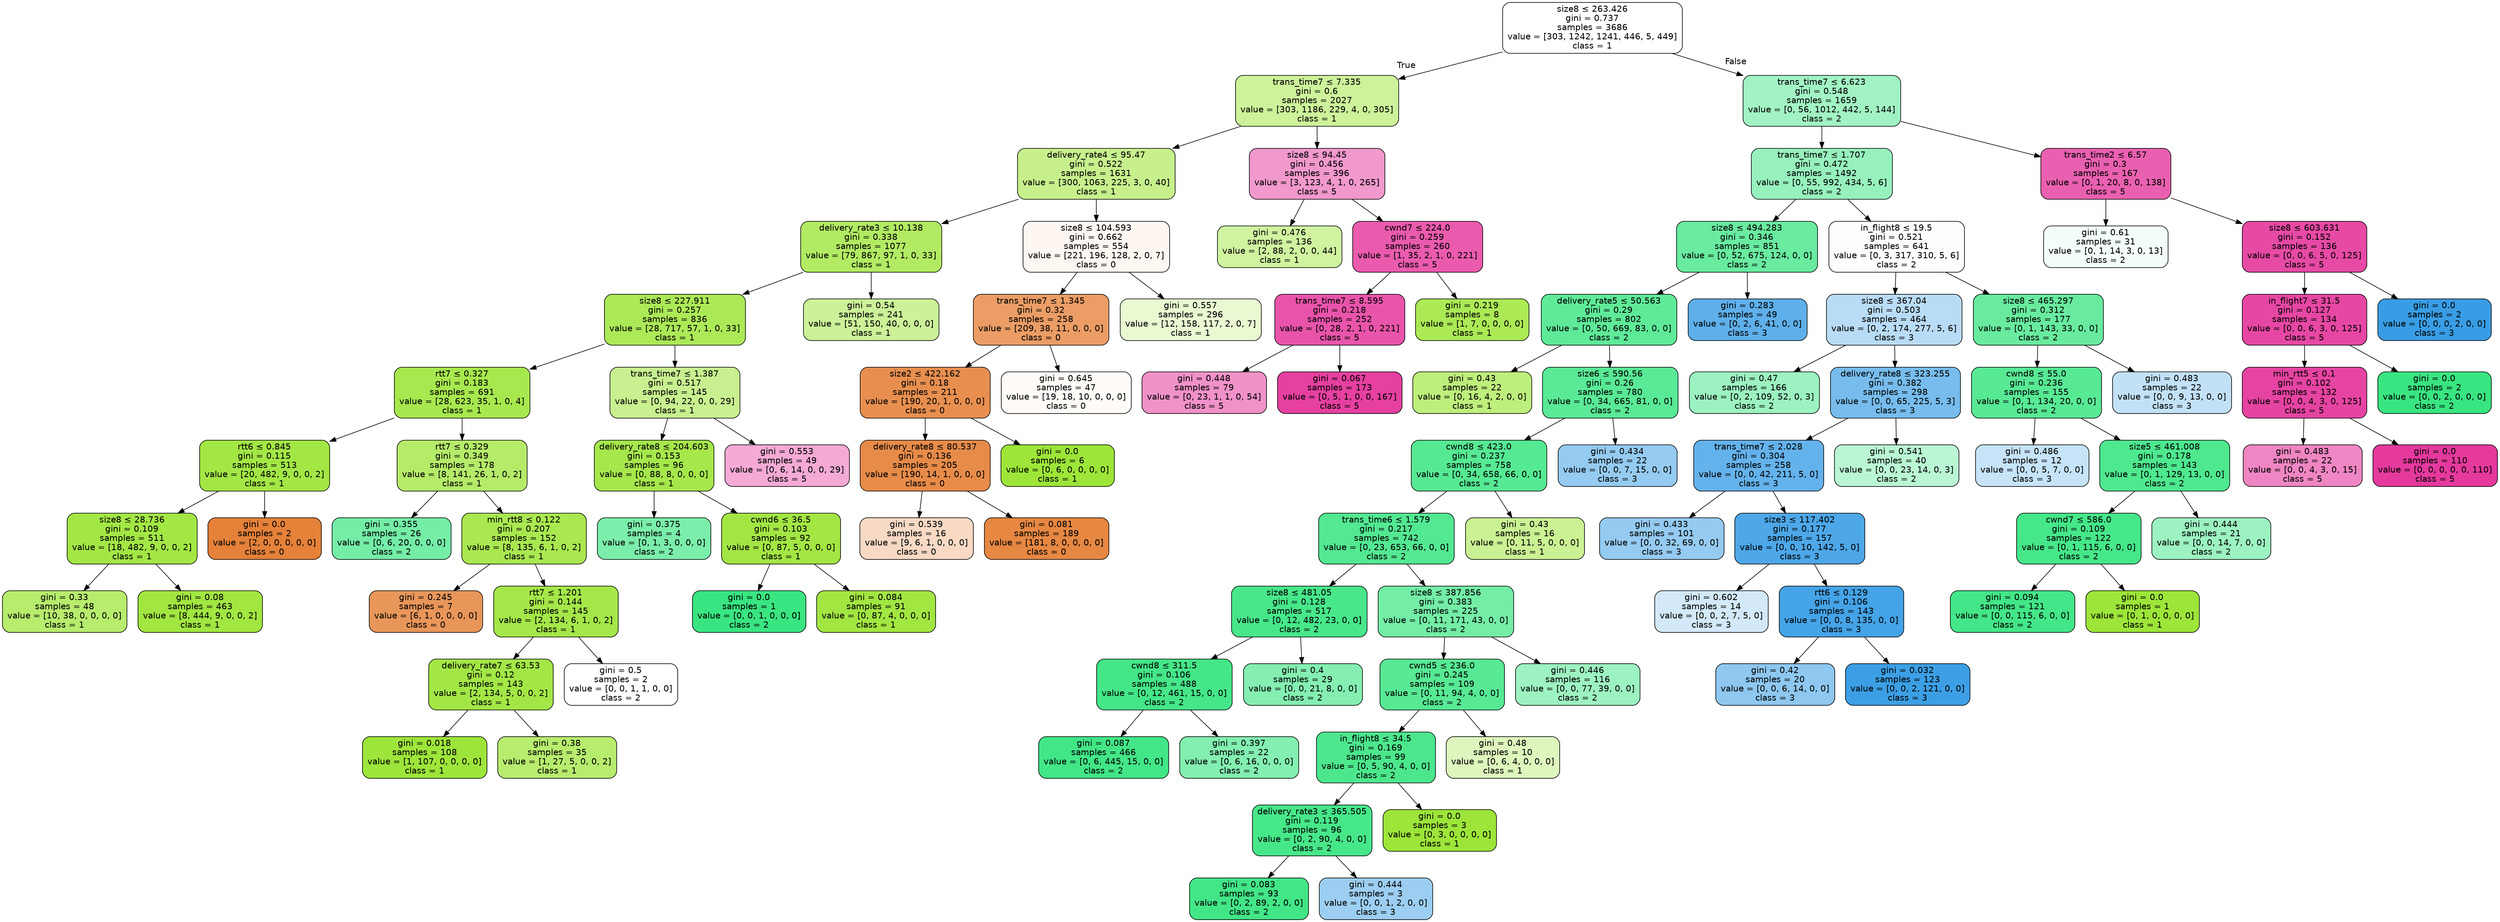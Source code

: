 digraph Tree {
node [shape=box, style="filled, rounded", color="black", fontname="helvetica"] ;
edge [fontname="helvetica"] ;
0 [label=<size8 &le; 263.426<br/>gini = 0.737<br/>samples = 3686<br/>value = [303, 1242, 1241, 446, 5, 449]<br/>class = 1>, fillcolor="#ffffff"] ;
1 [label=<trans_time7 &le; 7.335<br/>gini = 0.6<br/>samples = 2027<br/>value = [303, 1186, 229, 4, 0, 305]<br/>class = 1>, fillcolor="#cdf29a"] ;
0 -> 1 [labeldistance=2.5, labelangle=45, headlabel="True"] ;
2 [label=<delivery_rate4 &le; 95.47<br/>gini = 0.522<br/>samples = 1631<br/>value = [300, 1063, 225, 3, 0, 40]<br/>class = 1>, fillcolor="#c7f08d"] ;
1 -> 2 ;
3 [label=<delivery_rate3 &le; 10.138<br/>gini = 0.338<br/>samples = 1077<br/>value = [79, 867, 97, 1, 0, 33]<br/>class = 1>, fillcolor="#b2eb63"] ;
2 -> 3 ;
4 [label=<size8 &le; 227.911<br/>gini = 0.257<br/>samples = 836<br/>value = [28, 717, 57, 1, 0, 33]<br/>class = 1>, fillcolor="#ace957"] ;
3 -> 4 ;
5 [label=<rtt7 &le; 0.327<br/>gini = 0.183<br/>samples = 691<br/>value = [28, 623, 35, 1, 0, 4]<br/>class = 1>, fillcolor="#a7e84e"] ;
4 -> 5 ;
6 [label=<rtt6 &le; 0.845<br/>gini = 0.115<br/>samples = 513<br/>value = [20, 482, 9, 0, 0, 2]<br/>class = 1>, fillcolor="#a3e745"] ;
5 -> 6 ;
7 [label=<size8 &le; 28.736<br/>gini = 0.109<br/>samples = 511<br/>value = [18, 482, 9, 0, 0, 2]<br/>class = 1>, fillcolor="#a3e745"] ;
6 -> 7 ;
8 [label=<gini = 0.33<br/>samples = 48<br/>value = [10, 38, 0, 0, 0, 0]<br/>class = 1>, fillcolor="#b7ec6d"] ;
7 -> 8 ;
9 [label=<gini = 0.08<br/>samples = 463<br/>value = [8, 444, 9, 0, 0, 2]<br/>class = 1>, fillcolor="#a1e641"] ;
7 -> 9 ;
10 [label=<gini = 0.0<br/>samples = 2<br/>value = [2, 0, 0, 0, 0, 0]<br/>class = 0>, fillcolor="#e58139"] ;
6 -> 10 ;
11 [label=<rtt7 &le; 0.329<br/>gini = 0.349<br/>samples = 178<br/>value = [8, 141, 26, 1, 0, 2]<br/>class = 1>, fillcolor="#b5eb69"] ;
5 -> 11 ;
12 [label=<gini = 0.355<br/>samples = 26<br/>value = [0, 6, 20, 0, 0, 0]<br/>class = 2>, fillcolor="#74eda7"] ;
11 -> 12 ;
13 [label=<min_rtt8 &le; 0.122<br/>gini = 0.207<br/>samples = 152<br/>value = [8, 135, 6, 1, 0, 2]<br/>class = 1>, fillcolor="#a9e850"] ;
11 -> 13 ;
14 [label=<gini = 0.245<br/>samples = 7<br/>value = [6, 1, 0, 0, 0, 0]<br/>class = 0>, fillcolor="#e9965a"] ;
13 -> 14 ;
15 [label=<rtt7 &le; 1.201<br/>gini = 0.144<br/>samples = 145<br/>value = [2, 134, 6, 1, 0, 2]<br/>class = 1>, fillcolor="#a5e749"] ;
13 -> 15 ;
16 [label=<delivery_rate7 &le; 63.53<br/>gini = 0.12<br/>samples = 143<br/>value = [2, 134, 5, 0, 0, 2]<br/>class = 1>, fillcolor="#a3e746"] ;
15 -> 16 ;
17 [label=<gini = 0.018<br/>samples = 108<br/>value = [1, 107, 0, 0, 0, 0]<br/>class = 1>, fillcolor="#9ee53b"] ;
16 -> 17 ;
18 [label=<gini = 0.38<br/>samples = 35<br/>value = [1, 27, 5, 0, 0, 2]<br/>class = 1>, fillcolor="#b7ec6e"] ;
16 -> 18 ;
19 [label=<gini = 0.5<br/>samples = 2<br/>value = [0, 0, 1, 1, 0, 0]<br/>class = 2>, fillcolor="#ffffff"] ;
15 -> 19 ;
20 [label=<trans_time7 &le; 1.387<br/>gini = 0.517<br/>samples = 145<br/>value = [0, 94, 22, 0, 0, 29]<br/>class = 1>, fillcolor="#c8f090"] ;
4 -> 20 ;
21 [label=<delivery_rate8 &le; 204.603<br/>gini = 0.153<br/>samples = 96<br/>value = [0, 88, 8, 0, 0, 0]<br/>class = 1>, fillcolor="#a6e74b"] ;
20 -> 21 ;
22 [label=<gini = 0.375<br/>samples = 4<br/>value = [0, 1, 3, 0, 0, 0]<br/>class = 2>, fillcolor="#7beeab"] ;
21 -> 22 ;
23 [label=<cwnd6 &le; 36.5<br/>gini = 0.103<br/>samples = 92<br/>value = [0, 87, 5, 0, 0, 0]<br/>class = 1>, fillcolor="#a3e644"] ;
21 -> 23 ;
24 [label=<gini = 0.0<br/>samples = 1<br/>value = [0, 0, 1, 0, 0, 0]<br/>class = 2>, fillcolor="#39e581"] ;
23 -> 24 ;
25 [label=<gini = 0.084<br/>samples = 91<br/>value = [0, 87, 4, 0, 0, 0]<br/>class = 1>, fillcolor="#a2e642"] ;
23 -> 25 ;
26 [label=<gini = 0.553<br/>samples = 49<br/>value = [0, 6, 14, 0, 0, 29]<br/>class = 5>, fillcolor="#f4aad5"] ;
20 -> 26 ;
27 [label=<gini = 0.54<br/>samples = 241<br/>value = [51, 150, 40, 0, 0, 0]<br/>class = 1>, fillcolor="#ccf198"] ;
3 -> 27 ;
28 [label=<size8 &le; 104.593<br/>gini = 0.662<br/>samples = 554<br/>value = [221, 196, 128, 2, 0, 7]<br/>class = 0>, fillcolor="#fdf6f1"] ;
2 -> 28 ;
29 [label=<trans_time7 &le; 1.345<br/>gini = 0.32<br/>samples = 258<br/>value = [209, 38, 11, 0, 0, 0]<br/>class = 0>, fillcolor="#eb9d65"] ;
28 -> 29 ;
30 [label=<size2 &le; 422.162<br/>gini = 0.18<br/>samples = 211<br/>value = [190, 20, 1, 0, 0, 0]<br/>class = 0>, fillcolor="#e88f4f"] ;
29 -> 30 ;
31 [label=<delivery_rate8 &le; 80.537<br/>gini = 0.136<br/>samples = 205<br/>value = [190, 14, 1, 0, 0, 0]<br/>class = 0>, fillcolor="#e78b49"] ;
30 -> 31 ;
32 [label=<gini = 0.539<br/>samples = 16<br/>value = [9, 6, 1, 0, 0, 0]<br/>class = 0>, fillcolor="#f7d9c4"] ;
31 -> 32 ;
33 [label=<gini = 0.081<br/>samples = 189<br/>value = [181, 8, 0, 0, 0, 0]<br/>class = 0>, fillcolor="#e68742"] ;
31 -> 33 ;
34 [label=<gini = 0.0<br/>samples = 6<br/>value = [0, 6, 0, 0, 0, 0]<br/>class = 1>, fillcolor="#9de539"] ;
30 -> 34 ;
35 [label=<gini = 0.645<br/>samples = 47<br/>value = [19, 18, 10, 0, 0, 0]<br/>class = 0>, fillcolor="#fefbf8"] ;
29 -> 35 ;
36 [label=<gini = 0.557<br/>samples = 296<br/>value = [12, 158, 117, 2, 0, 7]<br/>class = 1>, fillcolor="#e9f9d2"] ;
28 -> 36 ;
37 [label=<size8 &le; 94.45<br/>gini = 0.456<br/>samples = 396<br/>value = [3, 123, 4, 1, 0, 265]<br/>class = 5>, fillcolor="#f198cc"] ;
1 -> 37 ;
38 [label=<gini = 0.476<br/>samples = 136<br/>value = [2, 88, 2, 0, 0, 44]<br/>class = 1>, fillcolor="#d0f3a0"] ;
37 -> 38 ;
39 [label=<cwnd7 &le; 224.0<br/>gini = 0.259<br/>samples = 260<br/>value = [1, 35, 2, 1, 0, 221]<br/>class = 5>, fillcolor="#ea5bae"] ;
37 -> 39 ;
40 [label=<trans_time7 &le; 8.595<br/>gini = 0.218<br/>samples = 252<br/>value = [0, 28, 2, 1, 0, 221]<br/>class = 5>, fillcolor="#e954ab"] ;
39 -> 40 ;
41 [label=<gini = 0.448<br/>samples = 79<br/>value = [0, 23, 1, 1, 0, 54]<br/>class = 5>, fillcolor="#f191c9"] ;
40 -> 41 ;
42 [label=<gini = 0.067<br/>samples = 173<br/>value = [0, 5, 1, 0, 0, 167]<br/>class = 5>, fillcolor="#e640a0"] ;
40 -> 42 ;
43 [label=<gini = 0.219<br/>samples = 8<br/>value = [1, 7, 0, 0, 0, 0]<br/>class = 1>, fillcolor="#abe955"] ;
39 -> 43 ;
44 [label=<trans_time7 &le; 6.623<br/>gini = 0.548<br/>samples = 1659<br/>value = [0, 56, 1012, 442, 5, 144]<br/>class = 2>, fillcolor="#a2f3c4"] ;
0 -> 44 [labeldistance=2.5, labelangle=-45, headlabel="False"] ;
45 [label=<trans_time7 &le; 1.707<br/>gini = 0.472<br/>samples = 1492<br/>value = [0, 55, 992, 434, 5, 6]<br/>class = 2>, fillcolor="#97f1bd"] ;
44 -> 45 ;
46 [label=<size8 &le; 494.283<br/>gini = 0.346<br/>samples = 851<br/>value = [0, 52, 675, 124, 0, 0]<br/>class = 2>, fillcolor="#69eba0"] ;
45 -> 46 ;
47 [label=<delivery_rate5 &le; 50.563<br/>gini = 0.29<br/>samples = 802<br/>value = [0, 50, 669, 83, 0, 0]<br/>class = 2>, fillcolor="#5eea98"] ;
46 -> 47 ;
48 [label=<gini = 0.43<br/>samples = 22<br/>value = [0, 16, 4, 2, 0, 0]<br/>class = 1>, fillcolor="#beee7b"] ;
47 -> 48 ;
49 [label=<size6 &le; 590.56<br/>gini = 0.26<br/>samples = 780<br/>value = [0, 34, 665, 81, 0, 0]<br/>class = 2>, fillcolor="#5ae996"] ;
47 -> 49 ;
50 [label=<cwnd8 &le; 423.0<br/>gini = 0.237<br/>samples = 758<br/>value = [0, 34, 658, 66, 0, 0]<br/>class = 2>, fillcolor="#56e993"] ;
49 -> 50 ;
51 [label=<trans_time6 &le; 1.579<br/>gini = 0.217<br/>samples = 742<br/>value = [0, 23, 653, 66, 0, 0]<br/>class = 2>, fillcolor="#53e892"] ;
50 -> 51 ;
52 [label=<size8 &le; 481.05<br/>gini = 0.128<br/>samples = 517<br/>value = [0, 12, 482, 23, 0, 0]<br/>class = 2>, fillcolor="#47e78a"] ;
51 -> 52 ;
53 [label=<cwnd8 &le; 311.5<br/>gini = 0.106<br/>samples = 488<br/>value = [0, 12, 461, 15, 0, 0]<br/>class = 2>, fillcolor="#44e688"] ;
52 -> 53 ;
54 [label=<gini = 0.087<br/>samples = 466<br/>value = [0, 6, 445, 15, 0, 0]<br/>class = 2>, fillcolor="#42e687"] ;
53 -> 54 ;
55 [label=<gini = 0.397<br/>samples = 22<br/>value = [0, 6, 16, 0, 0, 0]<br/>class = 2>, fillcolor="#83efb0"] ;
53 -> 55 ;
56 [label=<gini = 0.4<br/>samples = 29<br/>value = [0, 0, 21, 8, 0, 0]<br/>class = 2>, fillcolor="#84efb1"] ;
52 -> 56 ;
57 [label=<size8 &le; 387.856<br/>gini = 0.383<br/>samples = 225<br/>value = [0, 11, 171, 43, 0, 0]<br/>class = 2>, fillcolor="#74eda6"] ;
51 -> 57 ;
58 [label=<cwnd5 &le; 236.0<br/>gini = 0.245<br/>samples = 109<br/>value = [0, 11, 94, 4, 0, 0]<br/>class = 2>, fillcolor="#57e994"] ;
57 -> 58 ;
59 [label=<in_flight8 &le; 34.5<br/>gini = 0.169<br/>samples = 99<br/>value = [0, 5, 90, 4, 0, 0]<br/>class = 2>, fillcolor="#4ce78d"] ;
58 -> 59 ;
60 [label=<delivery_rate3 &le; 365.505<br/>gini = 0.119<br/>samples = 96<br/>value = [0, 2, 90, 4, 0, 0]<br/>class = 2>, fillcolor="#46e789"] ;
59 -> 60 ;
61 [label=<gini = 0.083<br/>samples = 93<br/>value = [0, 2, 89, 2, 0, 0]<br/>class = 2>, fillcolor="#42e687"] ;
60 -> 61 ;
62 [label=<gini = 0.444<br/>samples = 3<br/>value = [0, 0, 1, 2, 0, 0]<br/>class = 3>, fillcolor="#9ccef2"] ;
60 -> 62 ;
63 [label=<gini = 0.0<br/>samples = 3<br/>value = [0, 3, 0, 0, 0, 0]<br/>class = 1>, fillcolor="#9de539"] ;
59 -> 63 ;
64 [label=<gini = 0.48<br/>samples = 10<br/>value = [0, 6, 4, 0, 0, 0]<br/>class = 1>, fillcolor="#def6bd"] ;
58 -> 64 ;
65 [label=<gini = 0.446<br/>samples = 116<br/>value = [0, 0, 77, 39, 0, 0]<br/>class = 2>, fillcolor="#9df2c1"] ;
57 -> 65 ;
66 [label=<gini = 0.43<br/>samples = 16<br/>value = [0, 11, 5, 0, 0, 0]<br/>class = 1>, fillcolor="#caf193"] ;
50 -> 66 ;
67 [label=<gini = 0.434<br/>samples = 22<br/>value = [0, 0, 7, 15, 0, 0]<br/>class = 3>, fillcolor="#95cbf1"] ;
49 -> 67 ;
68 [label=<gini = 0.283<br/>samples = 49<br/>value = [0, 2, 6, 41, 0, 0]<br/>class = 3>, fillcolor="#5eafea"] ;
46 -> 68 ;
69 [label=<in_flight8 &le; 19.5<br/>gini = 0.521<br/>samples = 641<br/>value = [0, 3, 317, 310, 5, 6]<br/>class = 2>, fillcolor="#fbfefc"] ;
45 -> 69 ;
70 [label=<size8 &le; 367.04<br/>gini = 0.503<br/>samples = 464<br/>value = [0, 2, 174, 277, 5, 6]<br/>class = 3>, fillcolor="#b9dcf6"] ;
69 -> 70 ;
71 [label=<gini = 0.47<br/>samples = 166<br/>value = [0, 2, 109, 52, 0, 3]<br/>class = 2>, fillcolor="#9cf2c0"] ;
70 -> 71 ;
72 [label=<delivery_rate8 &le; 323.255<br/>gini = 0.382<br/>samples = 298<br/>value = [0, 0, 65, 225, 5, 3]<br/>class = 3>, fillcolor="#77bced"] ;
70 -> 72 ;
73 [label=<trans_time7 &le; 2.028<br/>gini = 0.304<br/>samples = 258<br/>value = [0, 0, 42, 211, 5, 0]<br/>class = 3>, fillcolor="#64b2eb"] ;
72 -> 73 ;
74 [label=<gini = 0.433<br/>samples = 101<br/>value = [0, 0, 32, 69, 0, 0]<br/>class = 3>, fillcolor="#95caf1"] ;
73 -> 74 ;
75 [label=<size3 &le; 117.402<br/>gini = 0.177<br/>samples = 157<br/>value = [0, 0, 10, 142, 5, 0]<br/>class = 3>, fillcolor="#4da7e8"] ;
73 -> 75 ;
76 [label=<gini = 0.602<br/>samples = 14<br/>value = [0, 0, 2, 7, 5, 0]<br/>class = 3>, fillcolor="#d3e9f9"] ;
75 -> 76 ;
77 [label=<rtt6 &le; 0.129<br/>gini = 0.106<br/>samples = 143<br/>value = [0, 0, 8, 135, 0, 0]<br/>class = 3>, fillcolor="#45a3e7"] ;
75 -> 77 ;
78 [label=<gini = 0.42<br/>samples = 20<br/>value = [0, 0, 6, 14, 0, 0]<br/>class = 3>, fillcolor="#8ec7f0"] ;
77 -> 78 ;
79 [label=<gini = 0.032<br/>samples = 123<br/>value = [0, 0, 2, 121, 0, 0]<br/>class = 3>, fillcolor="#3c9fe5"] ;
77 -> 79 ;
80 [label=<gini = 0.541<br/>samples = 40<br/>value = [0, 0, 23, 14, 0, 3]<br/>class = 2>, fillcolor="#baf6d3"] ;
72 -> 80 ;
81 [label=<size8 &le; 465.297<br/>gini = 0.312<br/>samples = 177<br/>value = [0, 1, 143, 33, 0, 0]<br/>class = 2>, fillcolor="#68eb9f"] ;
69 -> 81 ;
82 [label=<cwnd8 &le; 55.0<br/>gini = 0.236<br/>samples = 155<br/>value = [0, 1, 134, 20, 0, 0]<br/>class = 2>, fillcolor="#58e995"] ;
81 -> 82 ;
83 [label=<gini = 0.486<br/>samples = 12<br/>value = [0, 0, 5, 7, 0, 0]<br/>class = 3>, fillcolor="#c6e3f8"] ;
82 -> 83 ;
84 [label=<size5 &le; 461.008<br/>gini = 0.178<br/>samples = 143<br/>value = [0, 1, 129, 13, 0, 0]<br/>class = 2>, fillcolor="#4ee88f"] ;
82 -> 84 ;
85 [label=<cwnd7 &le; 586.0<br/>gini = 0.109<br/>samples = 122<br/>value = [0, 1, 115, 6, 0, 0]<br/>class = 2>, fillcolor="#45e789"] ;
84 -> 85 ;
86 [label=<gini = 0.094<br/>samples = 121<br/>value = [0, 0, 115, 6, 0, 0]<br/>class = 2>, fillcolor="#43e688"] ;
85 -> 86 ;
87 [label=<gini = 0.0<br/>samples = 1<br/>value = [0, 1, 0, 0, 0, 0]<br/>class = 1>, fillcolor="#9de539"] ;
85 -> 87 ;
88 [label=<gini = 0.444<br/>samples = 21<br/>value = [0, 0, 14, 7, 0, 0]<br/>class = 2>, fillcolor="#9cf2c0"] ;
84 -> 88 ;
89 [label=<gini = 0.483<br/>samples = 22<br/>value = [0, 0, 9, 13, 0, 0]<br/>class = 3>, fillcolor="#c2e1f7"] ;
81 -> 89 ;
90 [label=<trans_time2 &le; 6.57<br/>gini = 0.3<br/>samples = 167<br/>value = [0, 1, 20, 8, 0, 138]<br/>class = 5>, fillcolor="#ea60b0"] ;
44 -> 90 ;
91 [label=<gini = 0.61<br/>samples = 31<br/>value = [0, 1, 14, 3, 0, 13]<br/>class = 2>, fillcolor="#f4fef8"] ;
90 -> 91 ;
92 [label=<size8 &le; 603.631<br/>gini = 0.152<br/>samples = 136<br/>value = [0, 0, 6, 5, 0, 125]<br/>class = 5>, fillcolor="#e74aa5"] ;
90 -> 92 ;
93 [label=<in_flight7 &le; 31.5<br/>gini = 0.127<br/>samples = 134<br/>value = [0, 0, 6, 3, 0, 125]<br/>class = 5>, fillcolor="#e747a4"] ;
92 -> 93 ;
94 [label=<min_rtt5 &le; 0.1<br/>gini = 0.102<br/>samples = 132<br/>value = [0, 0, 4, 3, 0, 125]<br/>class = 5>, fillcolor="#e644a2"] ;
93 -> 94 ;
95 [label=<gini = 0.483<br/>samples = 22<br/>value = [0, 0, 4, 3, 0, 15]<br/>class = 5>, fillcolor="#ef86c3"] ;
94 -> 95 ;
96 [label=<gini = 0.0<br/>samples = 110<br/>value = [0, 0, 0, 0, 0, 110]<br/>class = 5>, fillcolor="#e5399d"] ;
94 -> 96 ;
97 [label=<gini = 0.0<br/>samples = 2<br/>value = [0, 0, 2, 0, 0, 0]<br/>class = 2>, fillcolor="#39e581"] ;
93 -> 97 ;
98 [label=<gini = 0.0<br/>samples = 2<br/>value = [0, 0, 0, 2, 0, 0]<br/>class = 3>, fillcolor="#399de5"] ;
92 -> 98 ;
}
